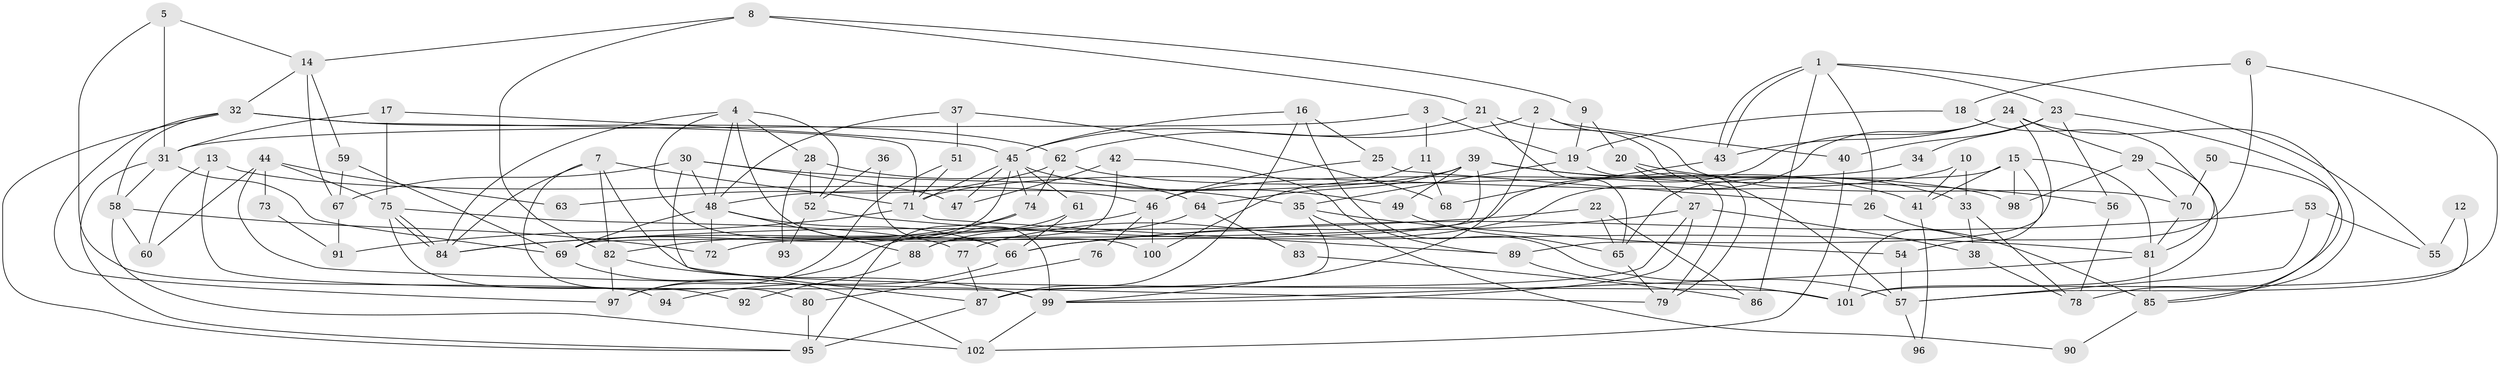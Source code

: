 // Generated by graph-tools (version 1.1) at 2025/11/02/27/25 16:11:19]
// undirected, 102 vertices, 204 edges
graph export_dot {
graph [start="1"]
  node [color=gray90,style=filled];
  1;
  2;
  3;
  4;
  5;
  6;
  7;
  8;
  9;
  10;
  11;
  12;
  13;
  14;
  15;
  16;
  17;
  18;
  19;
  20;
  21;
  22;
  23;
  24;
  25;
  26;
  27;
  28;
  29;
  30;
  31;
  32;
  33;
  34;
  35;
  36;
  37;
  38;
  39;
  40;
  41;
  42;
  43;
  44;
  45;
  46;
  47;
  48;
  49;
  50;
  51;
  52;
  53;
  54;
  55;
  56;
  57;
  58;
  59;
  60;
  61;
  62;
  63;
  64;
  65;
  66;
  67;
  68;
  69;
  70;
  71;
  72;
  73;
  74;
  75;
  76;
  77;
  78;
  79;
  80;
  81;
  82;
  83;
  84;
  85;
  86;
  87;
  88;
  89;
  90;
  91;
  92;
  93;
  94;
  95;
  96;
  97;
  98;
  99;
  100;
  101;
  102;
  1 -- 26;
  1 -- 43;
  1 -- 43;
  1 -- 23;
  1 -- 55;
  1 -- 86;
  2 -- 62;
  2 -- 99;
  2 -- 40;
  2 -- 70;
  3 -- 19;
  3 -- 31;
  3 -- 11;
  4 -- 48;
  4 -- 84;
  4 -- 28;
  4 -- 52;
  4 -- 66;
  4 -- 100;
  5 -- 14;
  5 -- 31;
  5 -- 94;
  6 -- 101;
  6 -- 18;
  6 -- 54;
  7 -- 71;
  7 -- 101;
  7 -- 80;
  7 -- 82;
  7 -- 84;
  8 -- 21;
  8 -- 82;
  8 -- 9;
  8 -- 14;
  9 -- 20;
  9 -- 19;
  10 -- 33;
  10 -- 41;
  10 -- 71;
  11 -- 68;
  11 -- 100;
  12 -- 55;
  12 -- 57;
  13 -- 99;
  13 -- 46;
  13 -- 60;
  14 -- 32;
  14 -- 59;
  14 -- 67;
  15 -- 65;
  15 -- 98;
  15 -- 41;
  15 -- 81;
  15 -- 101;
  16 -- 87;
  16 -- 45;
  16 -- 25;
  16 -- 57;
  17 -- 45;
  17 -- 31;
  17 -- 75;
  18 -- 81;
  18 -- 19;
  19 -- 79;
  19 -- 35;
  20 -- 33;
  20 -- 27;
  20 -- 79;
  21 -- 57;
  21 -- 45;
  21 -- 65;
  22 -- 84;
  22 -- 65;
  22 -- 86;
  23 -- 40;
  23 -- 34;
  23 -- 56;
  23 -- 78;
  24 -- 77;
  24 -- 89;
  24 -- 29;
  24 -- 43;
  24 -- 72;
  24 -- 85;
  25 -- 46;
  25 -- 26;
  26 -- 85;
  27 -- 66;
  27 -- 99;
  27 -- 38;
  27 -- 87;
  28 -- 52;
  28 -- 64;
  28 -- 93;
  29 -- 70;
  29 -- 98;
  29 -- 101;
  30 -- 48;
  30 -- 35;
  30 -- 47;
  30 -- 67;
  30 -- 87;
  31 -- 69;
  31 -- 95;
  31 -- 58;
  32 -- 71;
  32 -- 58;
  32 -- 62;
  32 -- 95;
  32 -- 97;
  33 -- 78;
  33 -- 38;
  34 -- 46;
  35 -- 87;
  35 -- 54;
  35 -- 90;
  36 -- 52;
  36 -- 99;
  37 -- 51;
  37 -- 48;
  37 -- 68;
  38 -- 78;
  39 -- 64;
  39 -- 48;
  39 -- 41;
  39 -- 49;
  39 -- 56;
  39 -- 69;
  40 -- 102;
  41 -- 96;
  42 -- 47;
  42 -- 89;
  42 -- 88;
  43 -- 68;
  44 -- 60;
  44 -- 75;
  44 -- 63;
  44 -- 73;
  44 -- 79;
  45 -- 49;
  45 -- 69;
  45 -- 47;
  45 -- 61;
  45 -- 71;
  45 -- 74;
  46 -- 84;
  46 -- 100;
  46 -- 76;
  48 -- 66;
  48 -- 69;
  48 -- 72;
  48 -- 88;
  49 -- 65;
  50 -- 70;
  50 -- 85;
  51 -- 71;
  51 -- 97;
  52 -- 81;
  52 -- 93;
  53 -- 66;
  53 -- 57;
  53 -- 55;
  54 -- 57;
  56 -- 78;
  57 -- 96;
  58 -- 72;
  58 -- 60;
  58 -- 102;
  59 -- 67;
  59 -- 69;
  61 -- 97;
  61 -- 66;
  62 -- 74;
  62 -- 63;
  62 -- 98;
  64 -- 88;
  64 -- 83;
  65 -- 79;
  66 -- 94;
  67 -- 91;
  69 -- 102;
  70 -- 81;
  71 -- 89;
  71 -- 91;
  73 -- 91;
  74 -- 95;
  74 -- 82;
  75 -- 84;
  75 -- 84;
  75 -- 77;
  75 -- 92;
  76 -- 80;
  77 -- 87;
  80 -- 95;
  81 -- 99;
  81 -- 85;
  82 -- 97;
  82 -- 99;
  83 -- 86;
  85 -- 90;
  87 -- 95;
  88 -- 92;
  89 -- 101;
  99 -- 102;
}
